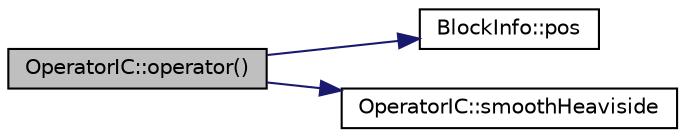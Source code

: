 digraph "OperatorIC::operator()"
{
  edge [fontname="Helvetica",fontsize="10",labelfontname="Helvetica",labelfontsize="10"];
  node [fontname="Helvetica",fontsize="10",shape=record];
  rankdir="LR";
  Node1 [label="OperatorIC::operator()",height=0.2,width=0.4,color="black", fillcolor="grey75", style="filled", fontcolor="black"];
  Node1 -> Node2 [color="midnightblue",fontsize="10",style="solid",fontname="Helvetica"];
  Node2 [label="BlockInfo::pos",height=0.2,width=0.4,color="black", fillcolor="white", style="filled",URL="$struct_block_info.html#abcc226bdb973d09286902ae23f3962fd"];
  Node1 -> Node3 [color="midnightblue",fontsize="10",style="solid",fontname="Helvetica"];
  Node3 [label="OperatorIC::smoothHeaviside",height=0.2,width=0.4,color="black", fillcolor="white", style="filled",URL="$struct_operator_i_c.html#a2d78cba7b8f06932f7134b88fed7352c"];
}
